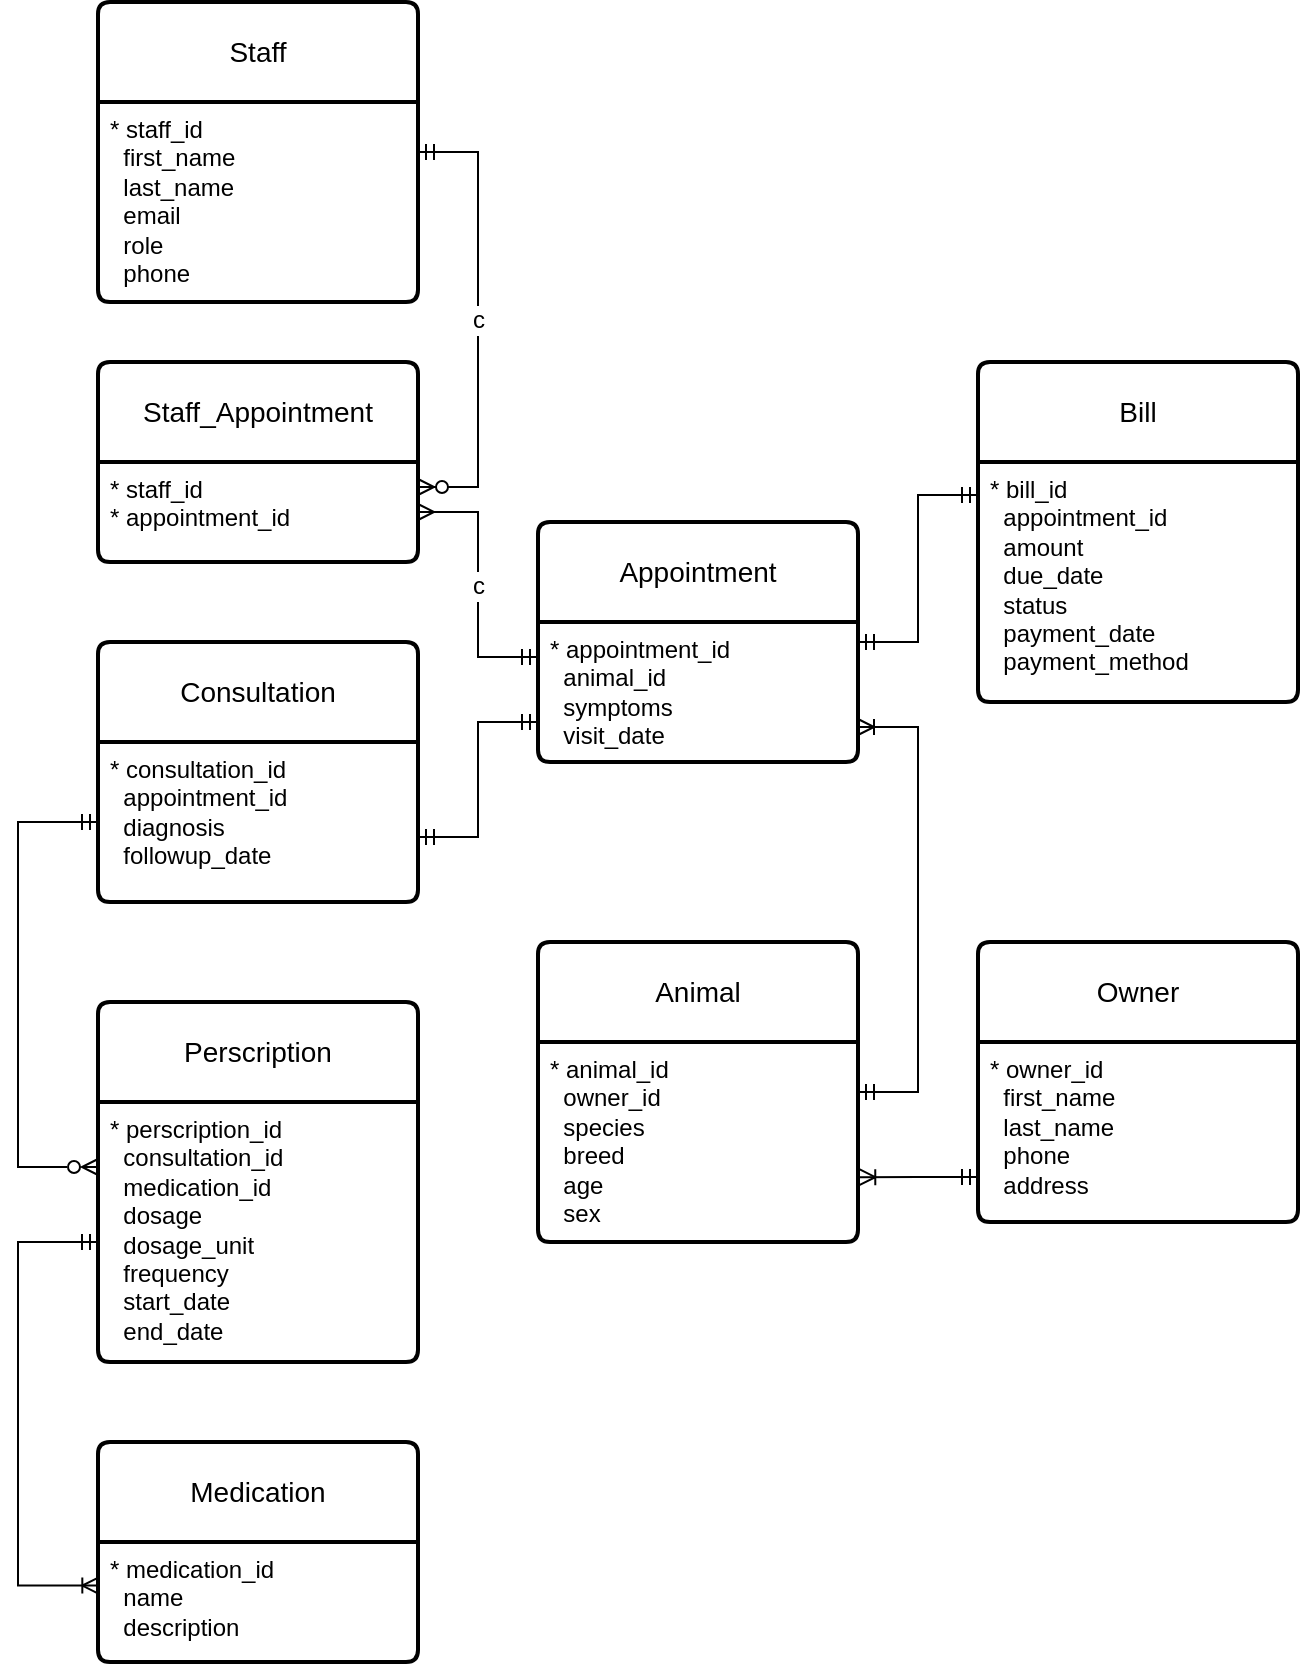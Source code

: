 <mxfile version="24.2.3" type="device">
  <diagram id="R2lEEEUBdFMjLlhIrx00" name="Page-1">
    <mxGraphModel dx="724" dy="1484" grid="1" gridSize="10" guides="1" tooltips="1" connect="1" arrows="1" fold="1" page="1" pageScale="1" pageWidth="850" pageHeight="1100" math="0" shadow="0" extFonts="Permanent Marker^https://fonts.googleapis.com/css?family=Permanent+Marker">
      <root>
        <mxCell id="0" />
        <mxCell id="1" parent="0" />
        <mxCell id="3tRXj6K25OxpeAvqdYS_-2" value="Animal" style="swimlane;childLayout=stackLayout;horizontal=1;startSize=50;horizontalStack=0;rounded=1;fontSize=14;fontStyle=0;strokeWidth=2;resizeParent=0;resizeLast=1;shadow=0;dashed=0;align=center;arcSize=4;whiteSpace=wrap;html=1;" parent="1" vertex="1">
          <mxGeometry x="340" y="330" width="160" height="150" as="geometry" />
        </mxCell>
        <mxCell id="3tRXj6K25OxpeAvqdYS_-3" value="&lt;div&gt;* animal_id&lt;/div&gt;&lt;div&gt;&amp;nbsp; owner_id&lt;/div&gt;&lt;div&gt;&amp;nbsp; species&lt;/div&gt;&lt;div&gt;&amp;nbsp; breed&lt;/div&gt;&lt;div&gt;&amp;nbsp; age&lt;/div&gt;&lt;div&gt;&amp;nbsp; sex&lt;br&gt;&lt;br&gt;&lt;/div&gt;" style="align=left;strokeColor=none;fillColor=none;spacingLeft=4;fontSize=12;verticalAlign=top;resizable=0;rotatable=0;part=1;html=1;" parent="3tRXj6K25OxpeAvqdYS_-2" vertex="1">
          <mxGeometry y="50" width="160" height="100" as="geometry" />
        </mxCell>
        <mxCell id="3tRXj6K25OxpeAvqdYS_-5" value="Staff" style="swimlane;childLayout=stackLayout;horizontal=1;startSize=50;horizontalStack=0;rounded=1;fontSize=14;fontStyle=0;strokeWidth=2;resizeParent=0;resizeLast=1;shadow=0;dashed=0;align=center;arcSize=4;whiteSpace=wrap;html=1;" parent="1" vertex="1">
          <mxGeometry x="120" y="-140" width="160" height="150" as="geometry" />
        </mxCell>
        <mxCell id="3tRXj6K25OxpeAvqdYS_-6" value="&lt;div&gt;* staff_id&lt;/div&gt;&lt;div&gt;&amp;nbsp; first_name&lt;div&gt;&amp;nbsp; last_name&lt;/div&gt;&lt;div&gt;&amp;nbsp; email&lt;/div&gt;&lt;div&gt;&amp;nbsp; role&lt;/div&gt;&lt;div&gt;&amp;nbsp; phone&lt;/div&gt;&lt;/div&gt;" style="align=left;strokeColor=none;fillColor=none;spacingLeft=4;fontSize=12;verticalAlign=top;resizable=0;rotatable=0;part=1;html=1;" parent="3tRXj6K25OxpeAvqdYS_-5" vertex="1">
          <mxGeometry y="50" width="160" height="100" as="geometry" />
        </mxCell>
        <mxCell id="3tRXj6K25OxpeAvqdYS_-7" value="Appointment" style="swimlane;childLayout=stackLayout;horizontal=1;startSize=50;horizontalStack=0;rounded=1;fontSize=14;fontStyle=0;strokeWidth=2;resizeParent=0;resizeLast=1;shadow=0;dashed=0;align=center;arcSize=4;whiteSpace=wrap;html=1;" parent="1" vertex="1">
          <mxGeometry x="340" y="120" width="160" height="120" as="geometry" />
        </mxCell>
        <mxCell id="3tRXj6K25OxpeAvqdYS_-8" value="* appointment_id&lt;div&gt;&amp;nbsp; animal_id&lt;/div&gt;&lt;div&gt;&amp;nbsp; symptoms&lt;br&gt;&lt;div&gt;&amp;nbsp; visit_date&lt;/div&gt;&lt;/div&gt;" style="align=left;strokeColor=none;fillColor=none;spacingLeft=4;fontSize=12;verticalAlign=top;resizable=0;rotatable=0;part=1;html=1;" parent="3tRXj6K25OxpeAvqdYS_-7" vertex="1">
          <mxGeometry y="50" width="160" height="70" as="geometry" />
        </mxCell>
        <mxCell id="3tRXj6K25OxpeAvqdYS_-11" value="Bill" style="swimlane;childLayout=stackLayout;horizontal=1;startSize=50;horizontalStack=0;rounded=1;fontSize=14;fontStyle=0;strokeWidth=2;resizeParent=0;resizeLast=1;shadow=0;dashed=0;align=center;arcSize=4;whiteSpace=wrap;html=1;" parent="1" vertex="1">
          <mxGeometry x="560" y="40" width="160" height="170" as="geometry">
            <mxRectangle x="620" y="120" width="60" height="50" as="alternateBounds" />
          </mxGeometry>
        </mxCell>
        <mxCell id="3tRXj6K25OxpeAvqdYS_-12" value="&lt;div&gt;* bill_id&lt;/div&gt;&lt;div&gt;&amp;nbsp; appointment_id&lt;/div&gt;&lt;div&gt;&amp;nbsp; amount&lt;/div&gt;&lt;div&gt;&amp;nbsp;&amp;nbsp;&lt;span style=&quot;background-color: initial;&quot;&gt;due_date&lt;/span&gt;&lt;/div&gt;&lt;div&gt;&amp;nbsp; status&lt;/div&gt;&lt;div&gt;&amp;nbsp; payment_date&lt;/div&gt;&lt;div&gt;&amp;nbsp; payment_method&lt;br&gt;&lt;/div&gt;" style="align=left;strokeColor=none;fillColor=none;spacingLeft=4;fontSize=12;verticalAlign=top;resizable=0;rotatable=0;part=1;html=1;" parent="3tRXj6K25OxpeAvqdYS_-11" vertex="1">
          <mxGeometry y="50" width="160" height="120" as="geometry" />
        </mxCell>
        <mxCell id="3tRXj6K25OxpeAvqdYS_-13" value="Owner" style="swimlane;childLayout=stackLayout;horizontal=1;startSize=50;horizontalStack=0;rounded=1;fontSize=14;fontStyle=0;strokeWidth=2;resizeParent=0;resizeLast=1;shadow=0;dashed=0;align=center;arcSize=4;whiteSpace=wrap;html=1;" parent="1" vertex="1">
          <mxGeometry x="560" y="330" width="160" height="140" as="geometry" />
        </mxCell>
        <mxCell id="3tRXj6K25OxpeAvqdYS_-14" value="&lt;div&gt;* owner_&lt;span style=&quot;background-color: initial;&quot;&gt;id&lt;/span&gt;&lt;/div&gt;&amp;nbsp; first_name&lt;div&gt;&amp;nbsp; last_name&lt;/div&gt;&lt;div&gt;&amp;nbsp; phone&lt;/div&gt;&lt;div&gt;&amp;nbsp; address&lt;/div&gt;" style="align=left;strokeColor=none;fillColor=none;spacingLeft=4;fontSize=12;verticalAlign=top;resizable=0;rotatable=0;part=1;html=1;" parent="3tRXj6K25OxpeAvqdYS_-13" vertex="1">
          <mxGeometry y="50" width="160" height="90" as="geometry" />
        </mxCell>
        <mxCell id="3tRXj6K25OxpeAvqdYS_-15" value="" style="edgeStyle=entityRelationEdgeStyle;fontSize=12;html=1;endArrow=ERoneToMany;startArrow=ERmandOne;rounded=0;entryX=1.004;entryY=0.676;entryDx=0;entryDy=0;exitX=0;exitY=0.75;exitDx=0;exitDy=0;endFill=0;entryPerimeter=0;" parent="1" source="3tRXj6K25OxpeAvqdYS_-14" target="3tRXj6K25OxpeAvqdYS_-3" edge="1">
          <mxGeometry width="100" height="100" relative="1" as="geometry">
            <mxPoint x="510" y="660" as="sourcePoint" />
            <mxPoint x="600" y="510" as="targetPoint" />
            <Array as="points">
              <mxPoint x="350" y="440" />
            </Array>
          </mxGeometry>
        </mxCell>
        <mxCell id="3tRXj6K25OxpeAvqdYS_-16" value="" style="edgeStyle=entityRelationEdgeStyle;fontSize=12;html=1;endArrow=ERoneToMany;startArrow=ERmandOne;rounded=0;endFill=0;exitX=1;exitY=0.25;exitDx=0;exitDy=0;entryX=1;entryY=0.75;entryDx=0;entryDy=0;" parent="1" source="3tRXj6K25OxpeAvqdYS_-3" target="3tRXj6K25OxpeAvqdYS_-8" edge="1">
          <mxGeometry width="100" height="100" relative="1" as="geometry">
            <mxPoint x="510" y="420" as="sourcePoint" />
            <mxPoint x="630" y="200" as="targetPoint" />
            <Array as="points">
              <mxPoint x="420" y="192" />
              <mxPoint x="510" y="260" />
              <mxPoint x="510" y="260" />
              <mxPoint x="540" y="260" />
            </Array>
          </mxGeometry>
        </mxCell>
        <mxCell id="3tRXj6K25OxpeAvqdYS_-18" value="" style="edgeStyle=entityRelationEdgeStyle;fontSize=12;html=1;endArrow=ERmandOne;startArrow=ERmandOne;rounded=0;entryX=0;entryY=0.138;entryDx=0;entryDy=0;entryPerimeter=0;" parent="1" target="3tRXj6K25OxpeAvqdYS_-12" edge="1">
          <mxGeometry width="100" height="100" relative="1" as="geometry">
            <mxPoint x="500" y="180" as="sourcePoint" />
            <mxPoint x="620.16" y="179.05" as="targetPoint" />
          </mxGeometry>
        </mxCell>
        <mxCell id="3tRXj6K25OxpeAvqdYS_-19" value="c" style="edgeStyle=entityRelationEdgeStyle;fontSize=12;html=1;endArrow=ERmandOne;startArrow=ERzeroToMany;rounded=0;entryX=1;entryY=0.25;entryDx=0;entryDy=0;exitX=1;exitY=0.25;exitDx=0;exitDy=0;endFill=0;" parent="1" source="yQQfTaGEOhP6rru02ASA-2" target="3tRXj6K25OxpeAvqdYS_-6" edge="1">
          <mxGeometry width="100" height="100" relative="1" as="geometry">
            <mxPoint x="270" y="260" as="sourcePoint" />
            <mxPoint x="370" y="160" as="targetPoint" />
          </mxGeometry>
        </mxCell>
        <mxCell id="3tRXj6K25OxpeAvqdYS_-21" value="Consultation" style="swimlane;childLayout=stackLayout;horizontal=1;startSize=50;horizontalStack=0;rounded=1;fontSize=14;fontStyle=0;strokeWidth=2;resizeParent=0;resizeLast=1;shadow=0;dashed=0;align=center;arcSize=4;whiteSpace=wrap;html=1;" parent="1" vertex="1">
          <mxGeometry x="120" y="180" width="160" height="130" as="geometry" />
        </mxCell>
        <mxCell id="rj5AV_bybw3vRObUCIpi-11" value="* consultation_id&lt;div&gt;&amp;nbsp; appointment_id&amp;nbsp;&amp;nbsp;&lt;div&gt;&lt;div&gt;&amp;nbsp; diagnosis&lt;div&gt;&amp;nbsp; followup_date&lt;/div&gt;&lt;/div&gt;&lt;/div&gt;&lt;/div&gt;" style="align=left;strokeColor=none;fillColor=none;spacingLeft=4;fontSize=12;verticalAlign=top;resizable=0;rotatable=0;part=1;html=1;" parent="3tRXj6K25OxpeAvqdYS_-21" vertex="1">
          <mxGeometry y="50" width="160" height="80" as="geometry" />
        </mxCell>
        <mxCell id="3tRXj6K25OxpeAvqdYS_-23" value="" style="edgeStyle=entityRelationEdgeStyle;fontSize=12;html=1;endArrow=ERmandOne;startArrow=ERmandOne;rounded=0;exitX=1;exitY=0.75;exitDx=0;exitDy=0;" parent="1" source="3tRXj6K25OxpeAvqdYS_-21" edge="1">
          <mxGeometry width="100" height="100" relative="1" as="geometry">
            <mxPoint x="240" y="320" as="sourcePoint" />
            <mxPoint x="340" y="220" as="targetPoint" />
          </mxGeometry>
        </mxCell>
        <mxCell id="rj5AV_bybw3vRObUCIpi-4" value="Medication" style="swimlane;childLayout=stackLayout;horizontal=1;startSize=50;horizontalStack=0;rounded=1;fontSize=14;fontStyle=0;strokeWidth=2;resizeParent=0;resizeLast=1;shadow=0;dashed=0;align=center;arcSize=4;whiteSpace=wrap;html=1;" parent="1" vertex="1">
          <mxGeometry x="120" y="580" width="160" height="110" as="geometry" />
        </mxCell>
        <mxCell id="rj5AV_bybw3vRObUCIpi-5" value="* medication_id&lt;div&gt;&amp;nbsp; name&lt;/div&gt;&lt;div&gt;&amp;nbsp; description&lt;/div&gt;" style="align=left;strokeColor=none;fillColor=none;spacingLeft=4;fontSize=12;verticalAlign=top;resizable=0;rotatable=0;part=1;html=1;" parent="rj5AV_bybw3vRObUCIpi-4" vertex="1">
          <mxGeometry y="50" width="160" height="60" as="geometry" />
        </mxCell>
        <mxCell id="rj5AV_bybw3vRObUCIpi-6" value="Perscription" style="swimlane;childLayout=stackLayout;horizontal=1;startSize=50;horizontalStack=0;rounded=1;fontSize=14;fontStyle=0;strokeWidth=2;resizeParent=0;resizeLast=1;shadow=0;dashed=0;align=center;arcSize=4;whiteSpace=wrap;html=1;" parent="1" vertex="1">
          <mxGeometry x="120" y="360" width="160" height="180" as="geometry" />
        </mxCell>
        <mxCell id="rj5AV_bybw3vRObUCIpi-7" value="&lt;div&gt;* perscription_id&lt;/div&gt;&lt;div&gt;&amp;nbsp; consultation_id&lt;/div&gt;&lt;div&gt;&amp;nbsp; medication_id&lt;/div&gt;&amp;nbsp; dosage&lt;div&gt;&amp;nbsp; dosage_unit&lt;br&gt;&lt;div&gt;&amp;nbsp; frequency&lt;/div&gt;&lt;div&gt;&amp;nbsp; start_date&lt;/div&gt;&lt;div&gt;&amp;nbsp; end_date&lt;/div&gt;&lt;/div&gt;" style="align=left;strokeColor=none;fillColor=none;spacingLeft=4;fontSize=12;verticalAlign=top;resizable=0;rotatable=0;part=1;html=1;" parent="rj5AV_bybw3vRObUCIpi-6" vertex="1">
          <mxGeometry y="50" width="160" height="130" as="geometry" />
        </mxCell>
        <mxCell id="rj5AV_bybw3vRObUCIpi-8" value="" style="edgeStyle=elbowEdgeStyle;fontSize=12;html=1;endArrow=ERoneToMany;startArrow=ERmandOne;rounded=0;exitX=0;exitY=0.5;exitDx=0;exitDy=0;entryX=0.001;entryY=0.363;entryDx=0;entryDy=0;startFill=0;endFill=0;entryPerimeter=0;" parent="1" target="rj5AV_bybw3vRObUCIpi-5" edge="1">
          <mxGeometry width="100" height="100" relative="1" as="geometry">
            <mxPoint x="120" y="480" as="sourcePoint" />
            <mxPoint x="120" y="555" as="targetPoint" />
            <Array as="points">
              <mxPoint x="80" y="440" />
            </Array>
          </mxGeometry>
        </mxCell>
        <mxCell id="rj5AV_bybw3vRObUCIpi-10" value="" style="edgeStyle=elbowEdgeStyle;fontSize=12;html=1;endArrow=ERzeroToMany;startArrow=ERmandOne;rounded=0;exitX=0;exitY=0.5;exitDx=0;exitDy=0;entryX=0;entryY=0.25;entryDx=0;entryDy=0;startFill=0;endFill=0;" parent="1" source="rj5AV_bybw3vRObUCIpi-11" target="rj5AV_bybw3vRObUCIpi-7" edge="1">
          <mxGeometry width="100" height="100" relative="1" as="geometry">
            <mxPoint x="120" y="320" as="sourcePoint" />
            <mxPoint x="120" y="435" as="targetPoint" />
            <Array as="points">
              <mxPoint x="80" y="375" />
            </Array>
          </mxGeometry>
        </mxCell>
        <mxCell id="yQQfTaGEOhP6rru02ASA-1" value="Staff_Appointment" style="swimlane;childLayout=stackLayout;horizontal=1;startSize=50;horizontalStack=0;rounded=1;fontSize=14;fontStyle=0;strokeWidth=2;resizeParent=0;resizeLast=1;shadow=0;dashed=0;align=center;arcSize=4;whiteSpace=wrap;html=1;" vertex="1" parent="1">
          <mxGeometry x="120" y="40" width="160" height="100" as="geometry" />
        </mxCell>
        <mxCell id="yQQfTaGEOhP6rru02ASA-2" value="* staff_id&lt;div&gt;* appointment_id&lt;/div&gt;" style="align=left;strokeColor=none;fillColor=none;spacingLeft=4;fontSize=12;verticalAlign=top;resizable=0;rotatable=0;part=1;html=1;" vertex="1" parent="yQQfTaGEOhP6rru02ASA-1">
          <mxGeometry y="50" width="160" height="50" as="geometry" />
        </mxCell>
        <mxCell id="yQQfTaGEOhP6rru02ASA-5" value="c" style="edgeStyle=entityRelationEdgeStyle;fontSize=12;html=1;endArrow=ERmandOne;startArrow=ERmany;rounded=0;entryX=0;entryY=0.25;entryDx=0;entryDy=0;exitX=1;exitY=0.5;exitDx=0;exitDy=0;endFill=0;startFill=0;" edge="1" parent="1" source="yQQfTaGEOhP6rru02ASA-2" target="3tRXj6K25OxpeAvqdYS_-8">
          <mxGeometry width="100" height="100" relative="1" as="geometry">
            <mxPoint x="410" y="40" as="sourcePoint" />
            <mxPoint x="410" y="-128" as="targetPoint" />
          </mxGeometry>
        </mxCell>
      </root>
    </mxGraphModel>
  </diagram>
</mxfile>
